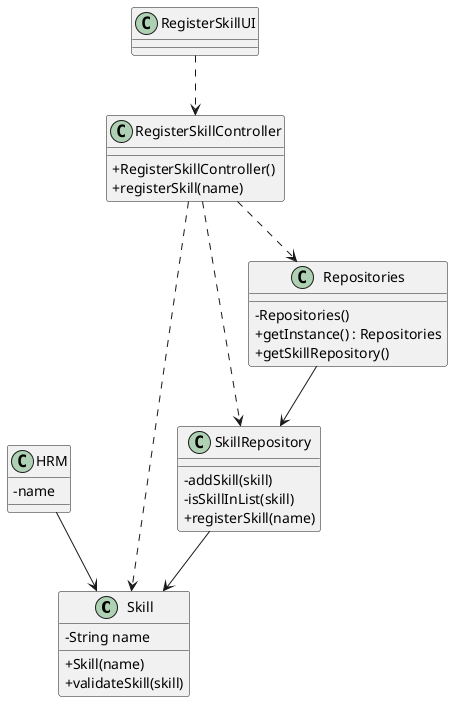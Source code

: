 @startuml
skinparam packageStyle rectangle
skinparam shadowing false
skinparam linetype polyline

skinparam classAttributeIconSize 0

'left to right direction

class Skill {
    - String name

    + Skill(name)
    + validateSkill(skill)
}

class HRM {
    - name
}

class SkillRepository {
    - addSkill(skill)
    - isSkillInList(skill)
    + registerSkill(name)
}

class Repositories {
    - Repositories()
    + getInstance() : Repositories
    + getSkillRepository()
}

class RegisterSkillController {
    + RegisterSkillController()
    + registerSkill(name)
}

class RegisterSkillUI {
}

RegisterSkillUI ..> RegisterSkillController
RegisterSkillController ..> Repositories
RegisterSkillController ..> SkillRepository
RegisterSkillController ..> Skill
Repositories --> SkillRepository
HRM --> Skill
SkillRepository --> Skill



@enduml